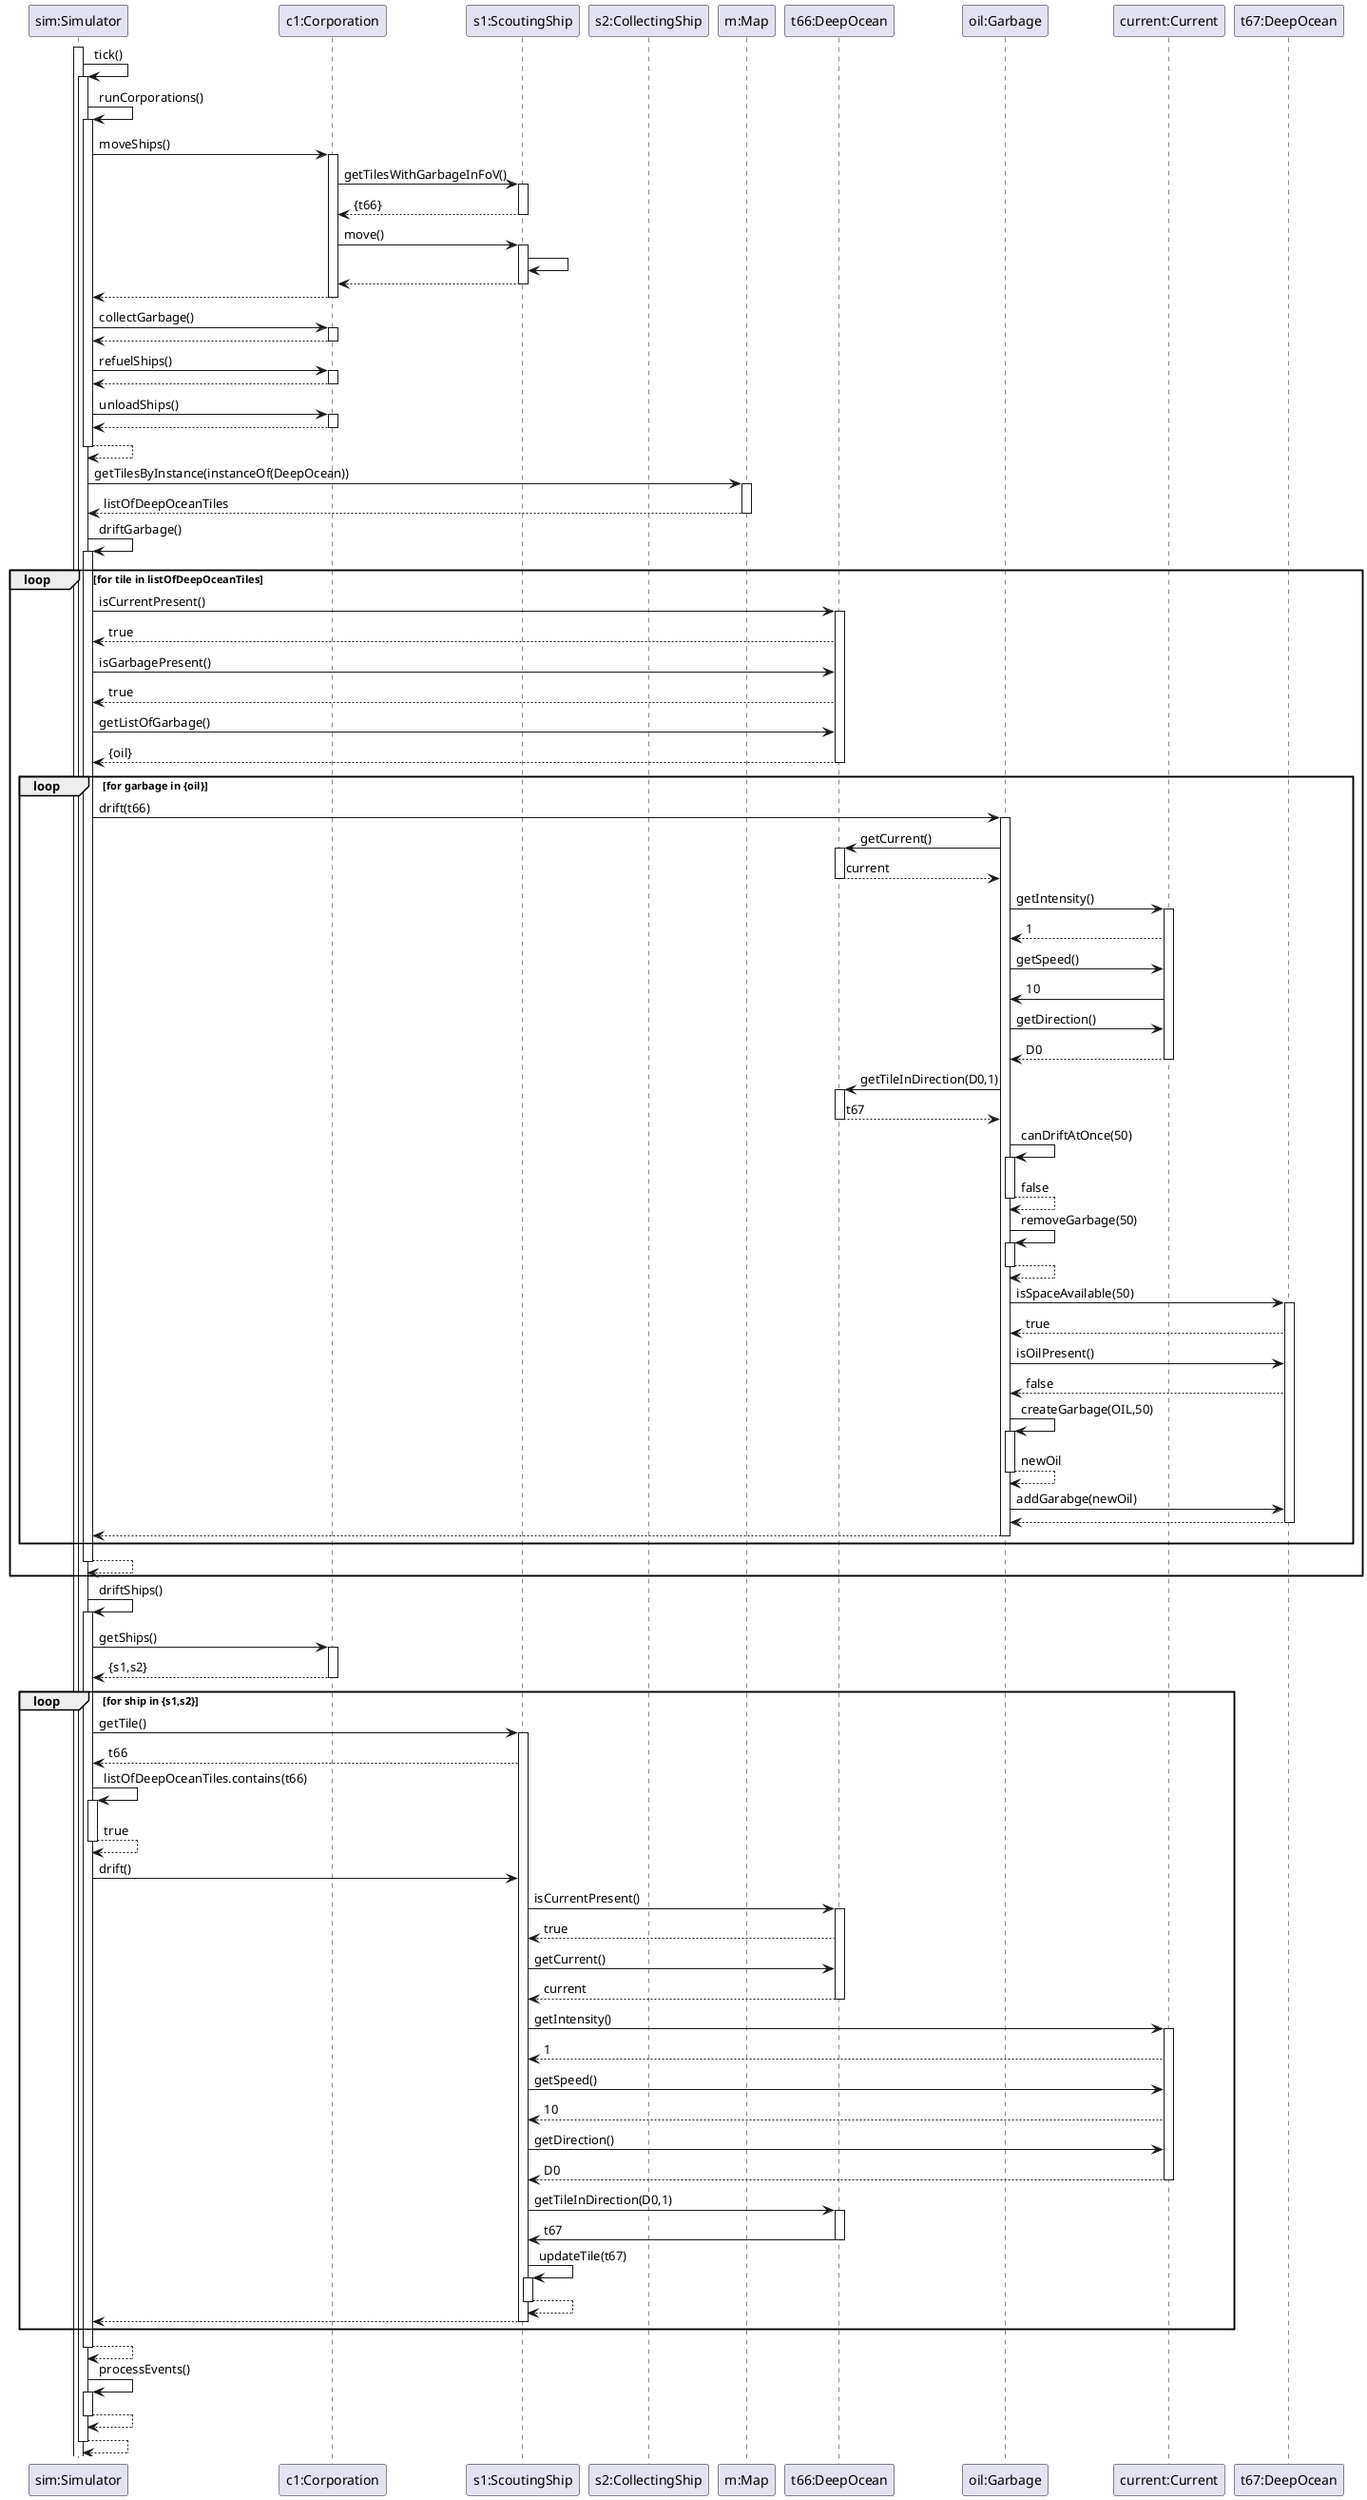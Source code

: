 @startuml
participant "sim:Simulator" as s
participant "c1:Corporation" as c1
participant "s1:ScoutingShip" as scouting
participant "s2:CollectingShip" as collecting
participant "m:Map" as m
participant "t66:DeepOcean" as t66
participant "oil:Garbage" as oil
participant "current:Current" as current
participant "t67:DeepOcean" as t67




activate s

s -> s: tick()
activate s

s -> s: runCorporations()
activate s

s -> c1: moveShips()
activate c1

c1 -> scouting: getTilesWithGarbageInFoV()
activate scouting

scouting --> c1: {t66}
deactivate scouting


c1 -> scouting: move()
activate scouting

scouting -> scouting:


scouting --> c1
deactivate scouting


c1 --> s
deactivate c1


s -> c1: collectGarbage()
activate c1
c1--> s
deactivate c1


s -> c1: refuelShips()
activate c1
c1--> s
deactivate c1

s -> c1: unloadShips()
activate c1

c1 --> s
deactivate c1


s --> s
deactivate s
s -> m: getTilesByInstance(instanceOf(DeepOcean))
activate m

m --> s : listOfDeepOceanTiles
deactivate m

s -> s: driftGarbage()
activate s



loop for tile in listOfDeepOceanTiles

s -> t66: isCurrentPresent()
activate t66

t66 --> s:true

s -> t66: isGarbagePresent()

t66--> s: true

s -> t66: getListOfGarbage()
t66 --> s: {oil}
deactivate t66

loop for garbage in {oil}
s -> oil: drift(t66)
activate oil

oil -> t66: getCurrent()
activate t66

t66 --> oil: current
deactivate t66

oil -> current: getIntensity()
activate current

current --> oil: 1



oil -> current: getSpeed()
current-> oil: 10

oil -> current: getDirection()
current --> oil: D0
deactivate current
oil -> t66: getTileInDirection(D0,1)
activate t66

t66 --> oil: t67
deactivate t66

oil -> oil: canDriftAtOnce(50)
activate oil
oil --> oil: false
deactivate oil


oil -> oil: removeGarbage(50)
activate oil

oil --> oil
deactivate oil

'need loop to check other tiles if space is not availabel
oil -> t67: isSpaceAvailable(50)
activate t67

t67 --> oil: true

oil -> t67 : isOilPresent()

t67 --> oil: false



oil -> oil: createGarbage(OIL,50)
activate oil

oil --> oil: newOil
deactivate oil

' Here the problem is: Current can drift more than 1 tile, but we call drift(t67,curr)
' without actually computing the destination tile, we just assume it goes there and then
' query getIntensity() and getSpeed() which makes no sense at this point.






oil -> t67: addGarabge(newOil)
t67 --> oil
deactivate t67

oil --> s
deactivate oil
end
s --> s
deactivate s
end

s -> s: driftShips()
activate s

s -> c1: getShips()
activate c1

c1 --> s: {s1,s2}
deactivate c1

loop for ship in {s1,s2}

s -> scouting: getTile()
activate scouting
scouting --> s: t66

s -> s: listOfDeepOceanTiles.contains(t66)
activate s
s --> s: true
deactivate s


s -> scouting: drift()

scouting -> t66: isCurrentPresent()
activate t66


t66 --> scouting: true

scouting -> t66: getCurrent()


t66 --> scouting: current
deactivate t66


scouting -> current: getIntensity()
activate current

current --> scouting: 1

scouting -> current: getSpeed()
current --> scouting: 10

scouting -> current: getDirection()
current --> scouting: D0
deactivate current

scouting -> t66: getTileInDirection(D0,1)
activate t66

t66 -> scouting: t67
deactivate t66

scouting -> scouting: updateTile(t67)
activate scouting

scouting --> scouting
deactivate


scouting --> s
deactivate scouting
end
s --> s
deactivate s
s -> s: processEvents()
activate s
s --> s
deactivate s

s --> s
deactivate s

@enduml